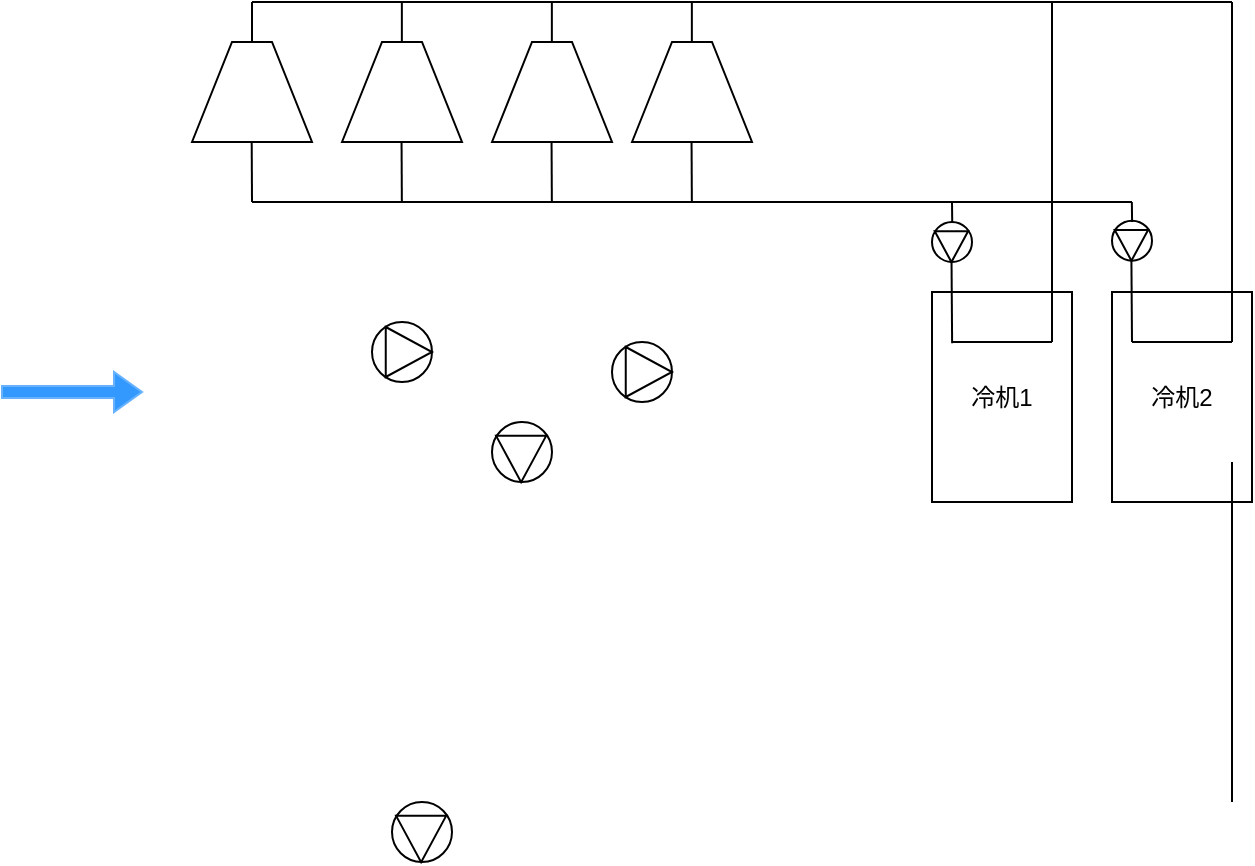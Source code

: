 <mxfile version="20.2.2" type="github">
  <diagram id="WoiL_mWIxm1mxqztFPtJ" name="第 1 页">
    <mxGraphModel dx="2188" dy="1078" grid="1" gridSize="10" guides="1" tooltips="1" connect="1" arrows="1" fold="1" page="1" pageScale="1" pageWidth="1169" pageHeight="1654" math="0" shadow="0">
      <root>
        <mxCell id="0" />
        <mxCell id="1" parent="0" />
        <mxCell id="4I9LMxP-AOuE93W6MuQc-3" value="" style="shape=singleArrow;direction=north;whiteSpace=wrap;html=1;strokeColor=#66B2FF;fillColor=#3399FF;rotation=90;" parent="1" vertex="1">
          <mxGeometry x="30" y="230" width="20" height="70" as="geometry" />
        </mxCell>
        <mxCell id="4I9LMxP-AOuE93W6MuQc-16" value="" style="group" parent="1" vertex="1" connectable="0">
          <mxGeometry x="190" y="230" width="30" height="30" as="geometry" />
        </mxCell>
        <mxCell id="4I9LMxP-AOuE93W6MuQc-14" value="" style="ellipse;whiteSpace=wrap;html=1;aspect=fixed;strokeColor=#000000;fillColor=#FFFFFF;" parent="4I9LMxP-AOuE93W6MuQc-16" vertex="1">
          <mxGeometry width="30" height="30" as="geometry" />
        </mxCell>
        <mxCell id="4I9LMxP-AOuE93W6MuQc-15" value="" style="triangle;whiteSpace=wrap;html=1;strokeColor=#000000;fillColor=#FFFFFF;" parent="4I9LMxP-AOuE93W6MuQc-16" vertex="1">
          <mxGeometry x="6.875" y="2.5" width="23.125" height="25.0" as="geometry" />
        </mxCell>
        <mxCell id="4I9LMxP-AOuE93W6MuQc-17" value="" style="group" parent="1" vertex="1" connectable="0">
          <mxGeometry x="310" y="240" width="30" height="30" as="geometry" />
        </mxCell>
        <mxCell id="4I9LMxP-AOuE93W6MuQc-18" value="" style="ellipse;whiteSpace=wrap;html=1;aspect=fixed;strokeColor=#000000;fillColor=#FFFFFF;" parent="4I9LMxP-AOuE93W6MuQc-17" vertex="1">
          <mxGeometry width="30" height="30" as="geometry" />
        </mxCell>
        <mxCell id="4I9LMxP-AOuE93W6MuQc-19" value="" style="triangle;whiteSpace=wrap;html=1;strokeColor=#000000;fillColor=#FFFFFF;" parent="4I9LMxP-AOuE93W6MuQc-17" vertex="1">
          <mxGeometry x="6.875" y="2.5" width="23.125" height="25.0" as="geometry" />
        </mxCell>
        <mxCell id="4I9LMxP-AOuE93W6MuQc-20" value="" style="group;rotation=90;" parent="1" vertex="1" connectable="0">
          <mxGeometry x="470" y="180" width="20" height="20" as="geometry" />
        </mxCell>
        <mxCell id="4I9LMxP-AOuE93W6MuQc-21" value="" style="ellipse;whiteSpace=wrap;html=1;aspect=fixed;strokeColor=#000000;fillColor=#FFFFFF;rotation=90;" parent="4I9LMxP-AOuE93W6MuQc-20" vertex="1">
          <mxGeometry width="20" height="20" as="geometry" />
        </mxCell>
        <mxCell id="4I9LMxP-AOuE93W6MuQc-22" value="" style="triangle;whiteSpace=wrap;html=1;strokeColor=#000000;fillColor=#FFFFFF;rotation=90;" parent="4I9LMxP-AOuE93W6MuQc-20" vertex="1">
          <mxGeometry x="2" y="4" width="15.417" height="16.667" as="geometry" />
        </mxCell>
        <mxCell id="4I9LMxP-AOuE93W6MuQc-23" value="" style="group;rotation=90;" parent="1" vertex="1" connectable="0">
          <mxGeometry x="250" y="280" width="30" height="30" as="geometry" />
        </mxCell>
        <mxCell id="4I9LMxP-AOuE93W6MuQc-24" value="" style="ellipse;whiteSpace=wrap;html=1;aspect=fixed;strokeColor=#000000;fillColor=#FFFFFF;rotation=90;" parent="4I9LMxP-AOuE93W6MuQc-23" vertex="1">
          <mxGeometry width="30" height="30" as="geometry" />
        </mxCell>
        <mxCell id="4I9LMxP-AOuE93W6MuQc-25" value="" style="triangle;whiteSpace=wrap;html=1;strokeColor=#000000;fillColor=#FFFFFF;rotation=90;" parent="4I9LMxP-AOuE93W6MuQc-23" vertex="1">
          <mxGeometry x="3" y="6" width="23.125" height="25.0" as="geometry" />
        </mxCell>
        <mxCell id="4I9LMxP-AOuE93W6MuQc-26" value="" style="group;rotation=90;" parent="1" vertex="1" connectable="0">
          <mxGeometry x="200" y="470" width="30" height="30" as="geometry" />
        </mxCell>
        <mxCell id="4I9LMxP-AOuE93W6MuQc-27" value="" style="ellipse;whiteSpace=wrap;html=1;aspect=fixed;strokeColor=#000000;fillColor=#FFFFFF;rotation=90;" parent="4I9LMxP-AOuE93W6MuQc-26" vertex="1">
          <mxGeometry width="30" height="30" as="geometry" />
        </mxCell>
        <mxCell id="4I9LMxP-AOuE93W6MuQc-28" value="" style="triangle;whiteSpace=wrap;html=1;strokeColor=#000000;fillColor=#FFFFFF;rotation=90;" parent="4I9LMxP-AOuE93W6MuQc-26" vertex="1">
          <mxGeometry x="3" y="6" width="23.125" height="25.0" as="geometry" />
        </mxCell>
        <mxCell id="4I9LMxP-AOuE93W6MuQc-29" value="" style="shape=trapezoid;perimeter=trapezoidPerimeter;whiteSpace=wrap;html=1;fixedSize=1;strokeColor=#000000;fillColor=#FFFFFF;" parent="1" vertex="1">
          <mxGeometry x="100" y="90" width="60" height="50" as="geometry" />
        </mxCell>
        <mxCell id="4I9LMxP-AOuE93W6MuQc-30" value="" style="shape=trapezoid;perimeter=trapezoidPerimeter;whiteSpace=wrap;html=1;fixedSize=1;strokeColor=#000000;fillColor=#FFFFFF;" parent="1" vertex="1">
          <mxGeometry x="175" y="90" width="60" height="50" as="geometry" />
        </mxCell>
        <mxCell id="FFGr_y6MqN4lwFUfsgwu-1" value="" style="shape=trapezoid;perimeter=trapezoidPerimeter;whiteSpace=wrap;html=1;fixedSize=1;strokeColor=#000000;fillColor=#FFFFFF;" parent="1" vertex="1">
          <mxGeometry x="250" y="90" width="60" height="50" as="geometry" />
        </mxCell>
        <mxCell id="FFGr_y6MqN4lwFUfsgwu-2" value="" style="shape=trapezoid;perimeter=trapezoidPerimeter;whiteSpace=wrap;html=1;fixedSize=1;strokeColor=#000000;fillColor=#FFFFFF;" parent="1" vertex="1">
          <mxGeometry x="320" y="90" width="60" height="50" as="geometry" />
        </mxCell>
        <mxCell id="FFGr_y6MqN4lwFUfsgwu-6" value="" style="endArrow=none;html=1;rounded=0;" parent="1" edge="1">
          <mxGeometry width="50" height="50" relative="1" as="geometry">
            <mxPoint x="130" y="70" as="sourcePoint" />
            <mxPoint x="620" y="70" as="targetPoint" />
            <Array as="points" />
          </mxGeometry>
        </mxCell>
        <mxCell id="FFGr_y6MqN4lwFUfsgwu-7" value="" style="endArrow=none;html=1;rounded=0;" parent="1" edge="1">
          <mxGeometry width="50" height="50" relative="1" as="geometry">
            <mxPoint x="130" y="170" as="sourcePoint" />
            <mxPoint x="570" y="170" as="targetPoint" />
            <Array as="points" />
          </mxGeometry>
        </mxCell>
        <mxCell id="FFGr_y6MqN4lwFUfsgwu-9" value="冷机1" style="rounded=0;whiteSpace=wrap;html=1;" parent="1" vertex="1">
          <mxGeometry x="470" y="215" width="70" height="105" as="geometry" />
        </mxCell>
        <mxCell id="FFGr_y6MqN4lwFUfsgwu-10" value="冷机2" style="rounded=0;whiteSpace=wrap;html=1;" parent="1" vertex="1">
          <mxGeometry x="560" y="215" width="70" height="105" as="geometry" />
        </mxCell>
        <mxCell id="FFGr_y6MqN4lwFUfsgwu-12" value="" style="endArrow=none;html=1;rounded=0;exitX=0.5;exitY=0;exitDx=0;exitDy=0;" parent="1" source="4I9LMxP-AOuE93W6MuQc-29" edge="1">
          <mxGeometry width="50" height="50" relative="1" as="geometry">
            <mxPoint x="170" y="110" as="sourcePoint" />
            <mxPoint x="130" y="70" as="targetPoint" />
          </mxGeometry>
        </mxCell>
        <mxCell id="FFGr_y6MqN4lwFUfsgwu-14" value="" style="endArrow=none;html=1;rounded=0;" parent="1" edge="1">
          <mxGeometry width="50" height="50" relative="1" as="geometry">
            <mxPoint x="130" y="170" as="sourcePoint" />
            <mxPoint x="129.85" y="140" as="targetPoint" />
          </mxGeometry>
        </mxCell>
        <mxCell id="FFGr_y6MqN4lwFUfsgwu-15" value="" style="endArrow=none;html=1;rounded=0;exitX=0.5;exitY=0;exitDx=0;exitDy=0;" parent="1" edge="1">
          <mxGeometry width="50" height="50" relative="1" as="geometry">
            <mxPoint x="204.93" y="90" as="sourcePoint" />
            <mxPoint x="204.93" y="70" as="targetPoint" />
          </mxGeometry>
        </mxCell>
        <mxCell id="FFGr_y6MqN4lwFUfsgwu-16" value="" style="endArrow=none;html=1;rounded=0;" parent="1" edge="1">
          <mxGeometry width="50" height="50" relative="1" as="geometry">
            <mxPoint x="204.93" y="170.0" as="sourcePoint" />
            <mxPoint x="204.78" y="140.0" as="targetPoint" />
          </mxGeometry>
        </mxCell>
        <mxCell id="FFGr_y6MqN4lwFUfsgwu-17" value="" style="endArrow=none;html=1;rounded=0;exitX=0.5;exitY=0;exitDx=0;exitDy=0;" parent="1" edge="1">
          <mxGeometry width="50" height="50" relative="1" as="geometry">
            <mxPoint x="279.93" y="90" as="sourcePoint" />
            <mxPoint x="279.93" y="70" as="targetPoint" />
          </mxGeometry>
        </mxCell>
        <mxCell id="FFGr_y6MqN4lwFUfsgwu-18" value="" style="endArrow=none;html=1;rounded=0;" parent="1" edge="1">
          <mxGeometry width="50" height="50" relative="1" as="geometry">
            <mxPoint x="279.93" y="170.0" as="sourcePoint" />
            <mxPoint x="279.78" y="140.0" as="targetPoint" />
          </mxGeometry>
        </mxCell>
        <mxCell id="FFGr_y6MqN4lwFUfsgwu-19" value="" style="endArrow=none;html=1;rounded=0;exitX=0.5;exitY=0;exitDx=0;exitDy=0;" parent="1" edge="1">
          <mxGeometry width="50" height="50" relative="1" as="geometry">
            <mxPoint x="349.93" y="90" as="sourcePoint" />
            <mxPoint x="349.93" y="70" as="targetPoint" />
          </mxGeometry>
        </mxCell>
        <mxCell id="FFGr_y6MqN4lwFUfsgwu-20" value="" style="endArrow=none;html=1;rounded=0;" parent="1" edge="1">
          <mxGeometry width="50" height="50" relative="1" as="geometry">
            <mxPoint x="349.93" y="170.0" as="sourcePoint" />
            <mxPoint x="349.78" y="140.0" as="targetPoint" />
          </mxGeometry>
        </mxCell>
        <mxCell id="FFGr_y6MqN4lwFUfsgwu-25" value="" style="group;rotation=90;" parent="1" vertex="1" connectable="0">
          <mxGeometry x="560" y="179.33" width="20" height="20" as="geometry" />
        </mxCell>
        <mxCell id="FFGr_y6MqN4lwFUfsgwu-26" value="" style="ellipse;whiteSpace=wrap;html=1;aspect=fixed;strokeColor=#000000;fillColor=#FFFFFF;rotation=90;" parent="FFGr_y6MqN4lwFUfsgwu-25" vertex="1">
          <mxGeometry width="20" height="20" as="geometry" />
        </mxCell>
        <mxCell id="FFGr_y6MqN4lwFUfsgwu-27" value="" style="triangle;whiteSpace=wrap;html=1;strokeColor=#000000;fillColor=#FFFFFF;rotation=90;" parent="FFGr_y6MqN4lwFUfsgwu-25" vertex="1">
          <mxGeometry x="2" y="4" width="15.417" height="16.667" as="geometry" />
        </mxCell>
        <mxCell id="FFGr_y6MqN4lwFUfsgwu-29" value="" style="endArrow=none;html=1;rounded=0;entryX=1;entryY=0.5;entryDx=0;entryDy=0;" parent="1" target="FFGr_y6MqN4lwFUfsgwu-27" edge="1">
          <mxGeometry width="50" height="50" relative="1" as="geometry">
            <mxPoint x="570" y="240" as="sourcePoint" />
            <mxPoint x="590" y="190" as="targetPoint" />
          </mxGeometry>
        </mxCell>
        <mxCell id="FFGr_y6MqN4lwFUfsgwu-30" value="" style="endArrow=none;html=1;rounded=0;entryX=1;entryY=0.5;entryDx=0;entryDy=0;" parent="1" edge="1">
          <mxGeometry width="50" height="50" relative="1" as="geometry">
            <mxPoint x="480.06" y="240.63" as="sourcePoint" />
            <mxPoint x="479.768" y="200.002" as="targetPoint" />
          </mxGeometry>
        </mxCell>
        <mxCell id="FFGr_y6MqN4lwFUfsgwu-31" value="" style="endArrow=none;html=1;rounded=0;" parent="1" edge="1">
          <mxGeometry width="50" height="50" relative="1" as="geometry">
            <mxPoint x="620" y="240" as="sourcePoint" />
            <mxPoint x="570" y="240" as="targetPoint" />
          </mxGeometry>
        </mxCell>
        <mxCell id="FFGr_y6MqN4lwFUfsgwu-32" value="" style="endArrow=none;html=1;rounded=0;" parent="1" edge="1">
          <mxGeometry width="50" height="50" relative="1" as="geometry">
            <mxPoint x="530" y="240" as="sourcePoint" />
            <mxPoint x="480" y="240" as="targetPoint" />
          </mxGeometry>
        </mxCell>
        <mxCell id="FFGr_y6MqN4lwFUfsgwu-33" value="" style="endArrow=none;html=1;rounded=0;" parent="1" edge="1">
          <mxGeometry width="50" height="50" relative="1" as="geometry">
            <mxPoint x="530" y="70" as="sourcePoint" />
            <mxPoint x="530" y="240" as="targetPoint" />
          </mxGeometry>
        </mxCell>
        <mxCell id="FFGr_y6MqN4lwFUfsgwu-34" value="" style="endArrow=none;html=1;rounded=0;" parent="1" edge="1">
          <mxGeometry width="50" height="50" relative="1" as="geometry">
            <mxPoint x="620" y="70" as="sourcePoint" />
            <mxPoint x="620" y="240" as="targetPoint" />
          </mxGeometry>
        </mxCell>
        <mxCell id="FFGr_y6MqN4lwFUfsgwu-35" value="" style="endArrow=none;html=1;rounded=0;" parent="1" edge="1">
          <mxGeometry width="50" height="50" relative="1" as="geometry">
            <mxPoint x="480.11" y="180.0" as="sourcePoint" />
            <mxPoint x="480" y="170" as="targetPoint" />
            <Array as="points">
              <mxPoint x="480.11" y="180.0" />
            </Array>
          </mxGeometry>
        </mxCell>
        <mxCell id="FFGr_y6MqN4lwFUfsgwu-36" value="" style="endArrow=none;html=1;rounded=0;" parent="1" edge="1">
          <mxGeometry width="50" height="50" relative="1" as="geometry">
            <mxPoint x="570.04" y="180" as="sourcePoint" />
            <mxPoint x="569.93" y="170" as="targetPoint" />
            <Array as="points">
              <mxPoint x="570.04" y="180.0" />
            </Array>
          </mxGeometry>
        </mxCell>
        <mxCell id="FFGr_y6MqN4lwFUfsgwu-37" value="" style="endArrow=none;html=1;rounded=0;" parent="1" edge="1">
          <mxGeometry width="50" height="50" relative="1" as="geometry">
            <mxPoint x="620" y="300" as="sourcePoint" />
            <mxPoint x="620" y="470" as="targetPoint" />
          </mxGeometry>
        </mxCell>
      </root>
    </mxGraphModel>
  </diagram>
</mxfile>
